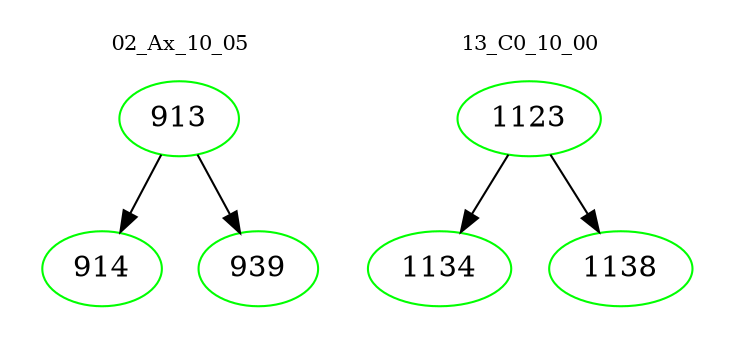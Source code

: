 digraph{
subgraph cluster_0 {
color = white
label = "02_Ax_10_05";
fontsize=10;
T0_913 [label="913", color="green"]
T0_913 -> T0_914 [color="black"]
T0_914 [label="914", color="green"]
T0_913 -> T0_939 [color="black"]
T0_939 [label="939", color="green"]
}
subgraph cluster_1 {
color = white
label = "13_C0_10_00";
fontsize=10;
T1_1123 [label="1123", color="green"]
T1_1123 -> T1_1134 [color="black"]
T1_1134 [label="1134", color="green"]
T1_1123 -> T1_1138 [color="black"]
T1_1138 [label="1138", color="green"]
}
}
